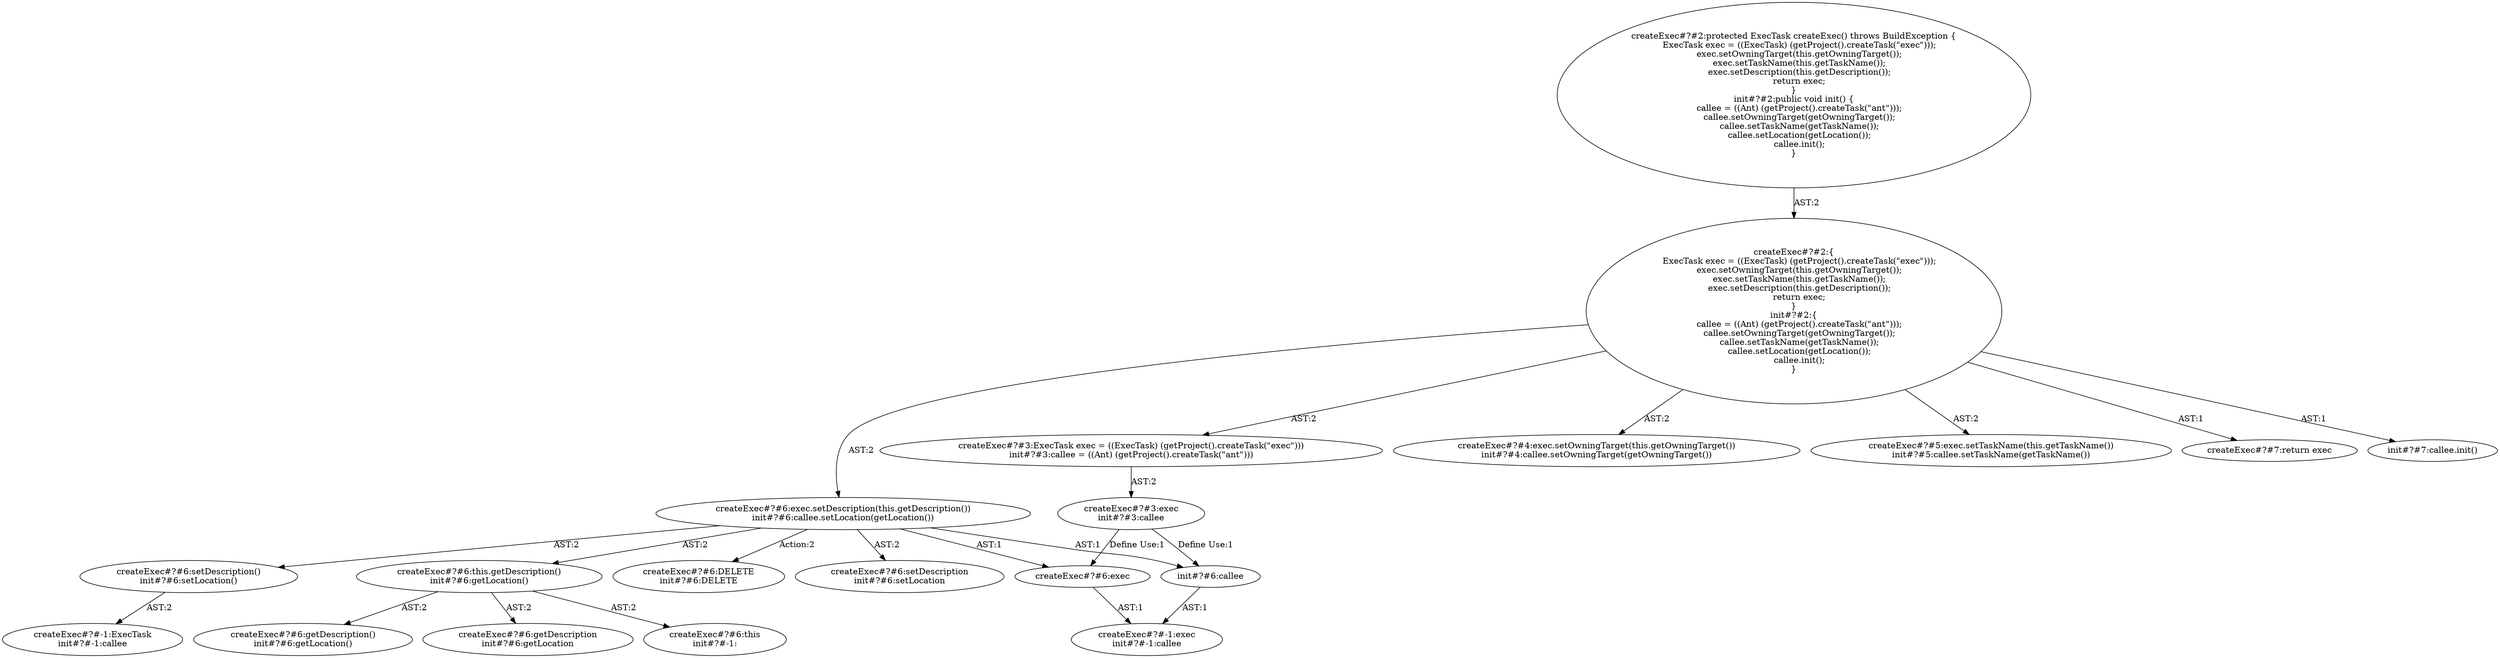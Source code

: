 digraph "Pattern" {
0 [label="createExec#?#6:DELETE
init#?#6:DELETE" shape=ellipse]
1 [label="createExec#?#6:exec.setDescription(this.getDescription())
init#?#6:callee.setLocation(getLocation())" shape=ellipse]
2 [label="createExec#?#2:\{
    ExecTask exec = ((ExecTask) (getProject().createTask(\"exec\")));
    exec.setOwningTarget(this.getOwningTarget());
    exec.setTaskName(this.getTaskName());
    exec.setDescription(this.getDescription());
    return exec;
\}
init#?#2:\{
    callee = ((Ant) (getProject().createTask(\"ant\")));
    callee.setOwningTarget(getOwningTarget());
    callee.setTaskName(getTaskName());
    callee.setLocation(getLocation());
    callee.init();
\}" shape=ellipse]
3 [label="createExec#?#2:protected ExecTask createExec() throws BuildException \{
    ExecTask exec = ((ExecTask) (getProject().createTask(\"exec\")));
    exec.setOwningTarget(this.getOwningTarget());
    exec.setTaskName(this.getTaskName());
    exec.setDescription(this.getDescription());
    return exec;
\}
init#?#2:public void init() \{
    callee = ((Ant) (getProject().createTask(\"ant\")));
    callee.setOwningTarget(getOwningTarget());
    callee.setTaskName(getTaskName());
    callee.setLocation(getLocation());
    callee.init();
\}" shape=ellipse]
4 [label="createExec#?#3:ExecTask exec = ((ExecTask) (getProject().createTask(\"exec\")))
init#?#3:callee = ((Ant) (getProject().createTask(\"ant\")))" shape=ellipse]
5 [label="createExec#?#4:exec.setOwningTarget(this.getOwningTarget())
init#?#4:callee.setOwningTarget(getOwningTarget())" shape=ellipse]
6 [label="createExec#?#5:exec.setTaskName(this.getTaskName())
init#?#5:callee.setTaskName(getTaskName())" shape=ellipse]
7 [label="createExec#?#7:return exec" shape=ellipse]
8 [label="createExec#?#6:setDescription
init#?#6:setLocation" shape=ellipse]
9 [label="createExec#?#6:exec" shape=ellipse]
10 [label="createExec#?#3:exec
init#?#3:callee" shape=ellipse]
11 [label="createExec#?#-1:exec
init#?#-1:callee" shape=ellipse]
12 [label="createExec#?#6:setDescription()
init#?#6:setLocation()" shape=ellipse]
13 [label="createExec#?#-1:ExecTask
init#?#-1:callee" shape=ellipse]
14 [label="createExec#?#6:this.getDescription()
init#?#6:getLocation()" shape=ellipse]
15 [label="createExec#?#6:getDescription
init#?#6:getLocation" shape=ellipse]
16 [label="createExec#?#6:this
init#?#-1:" shape=ellipse]
17 [label="createExec#?#6:getDescription()
init#?#6:getLocation()" shape=ellipse]
18 [label="init#?#7:callee.init()" shape=ellipse]
19 [label="init#?#6:callee" shape=ellipse]
1 -> 0 [label="Action:2"];
1 -> 8 [label="AST:2"];
1 -> 9 [label="AST:1"];
1 -> 12 [label="AST:2"];
1 -> 14 [label="AST:2"];
1 -> 19 [label="AST:1"];
2 -> 1 [label="AST:2"];
2 -> 4 [label="AST:2"];
2 -> 5 [label="AST:2"];
2 -> 6 [label="AST:2"];
2 -> 7 [label="AST:1"];
2 -> 18 [label="AST:1"];
3 -> 2 [label="AST:2"];
4 -> 10 [label="AST:2"];
9 -> 11 [label="AST:1"];
10 -> 9 [label="Define Use:1"];
10 -> 19 [label="Define Use:1"];
12 -> 13 [label="AST:2"];
14 -> 15 [label="AST:2"];
14 -> 16 [label="AST:2"];
14 -> 17 [label="AST:2"];
19 -> 11 [label="AST:1"];
}